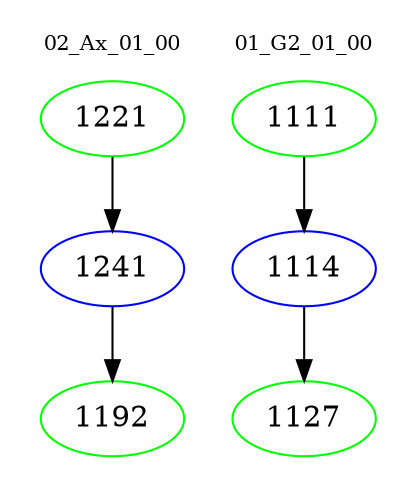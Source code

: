 digraph{
subgraph cluster_0 {
color = white
label = "02_Ax_01_00";
fontsize=10;
T0_1221 [label="1221", color="green"]
T0_1221 -> T0_1241 [color="black"]
T0_1241 [label="1241", color="blue"]
T0_1241 -> T0_1192 [color="black"]
T0_1192 [label="1192", color="green"]
}
subgraph cluster_1 {
color = white
label = "01_G2_01_00";
fontsize=10;
T1_1111 [label="1111", color="green"]
T1_1111 -> T1_1114 [color="black"]
T1_1114 [label="1114", color="blue"]
T1_1114 -> T1_1127 [color="black"]
T1_1127 [label="1127", color="green"]
}
}
